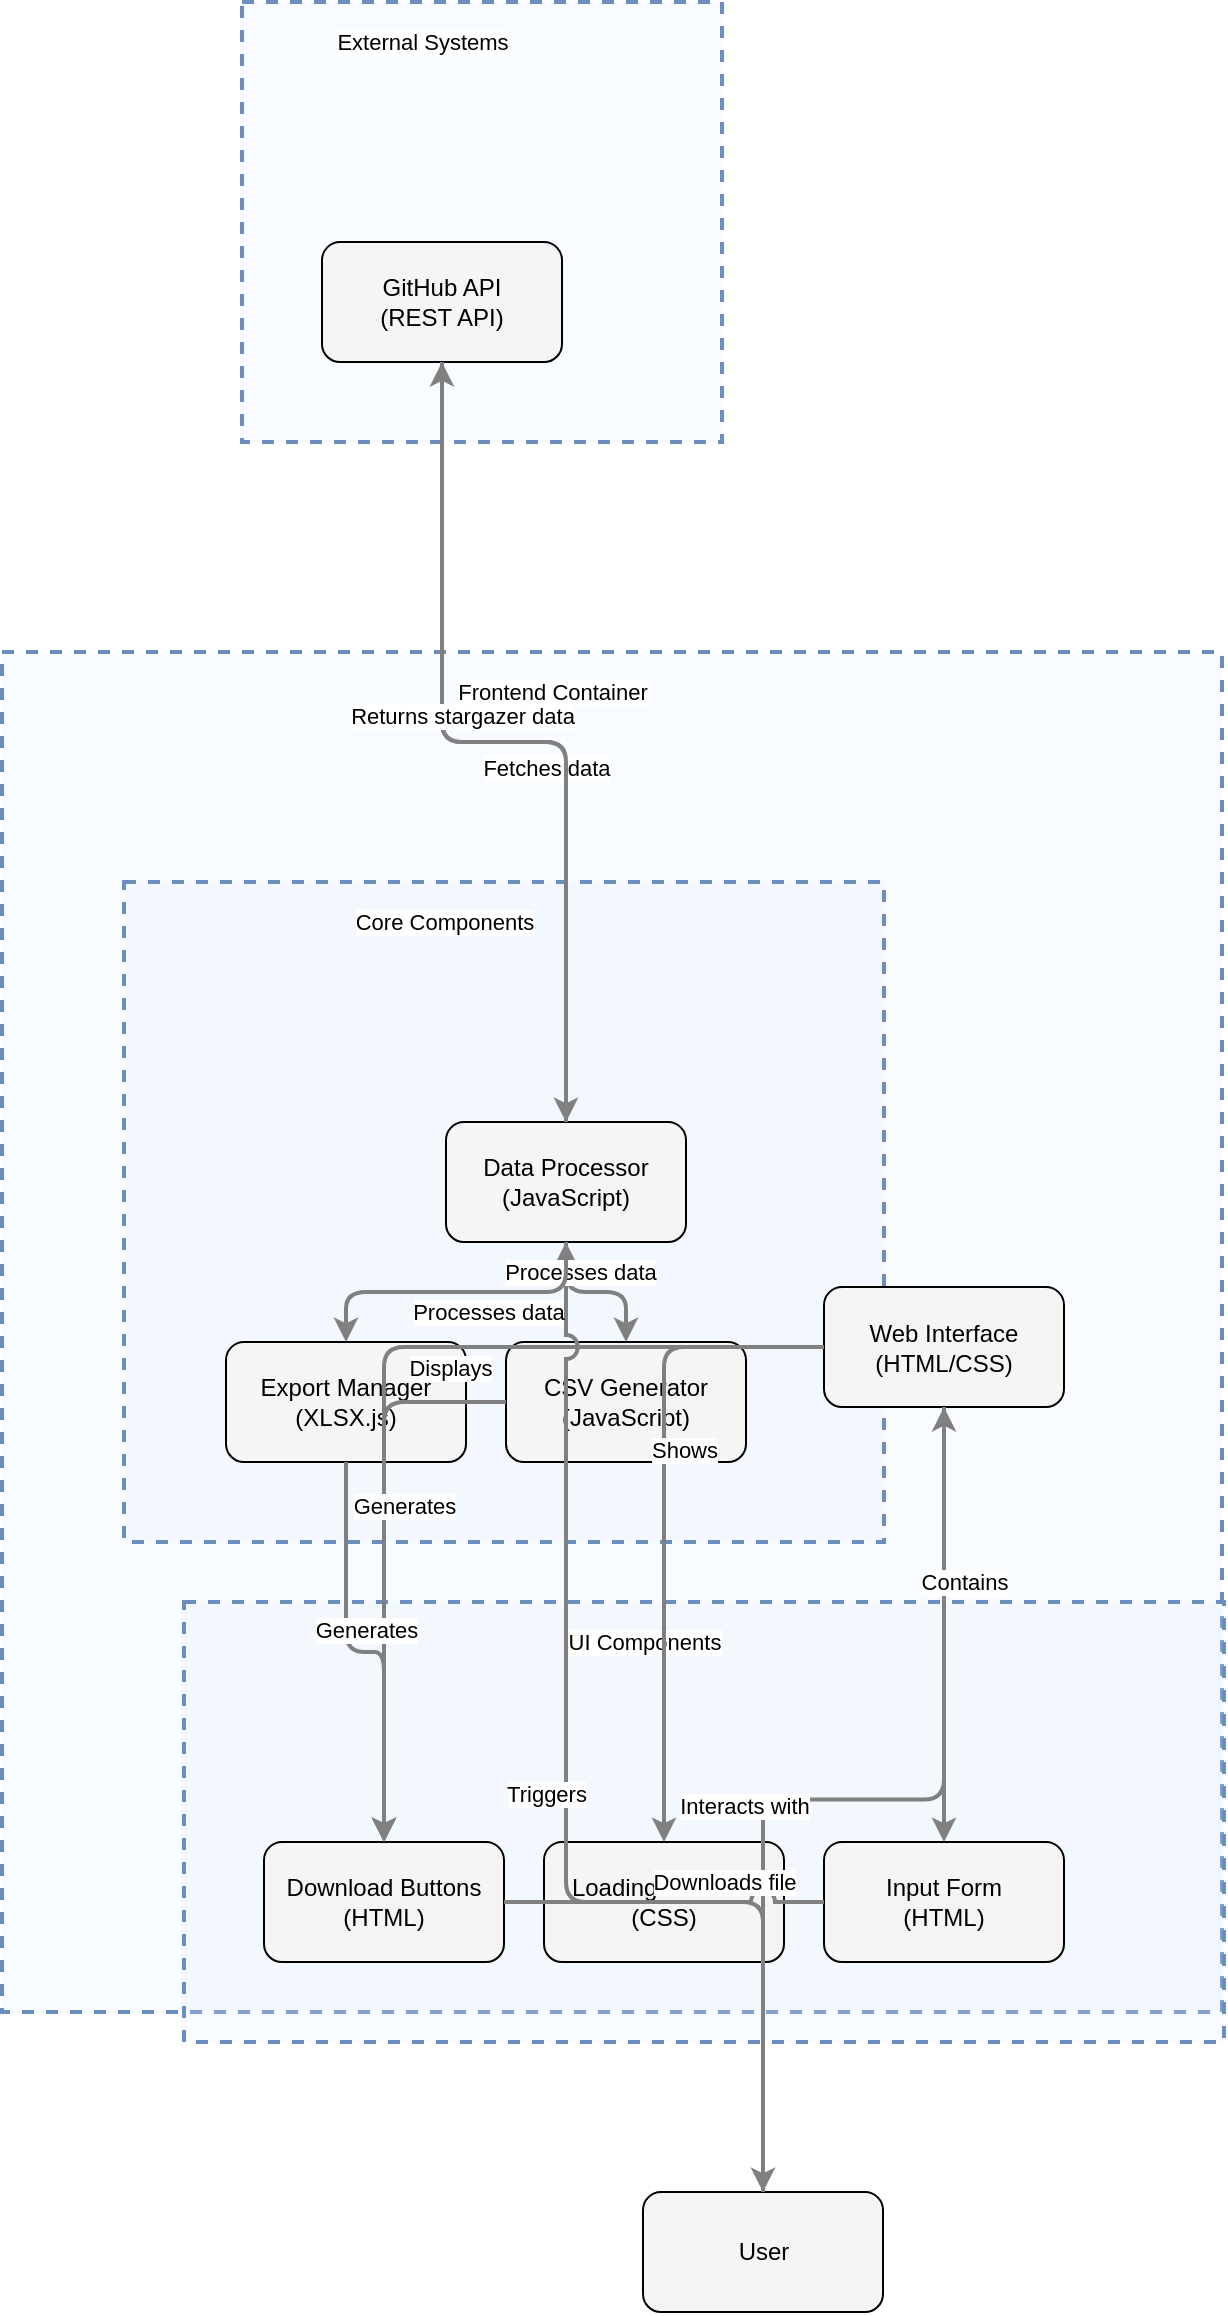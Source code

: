 <?xml version="1.0" encoding="UTF-8"?>
      <mxfile version="14.6.5" type="device">
        <diagram id="codeviz-diagram" name="System Diagram">
          <mxGraphModel dx="1000" dy="1000" grid="1" gridSize="10" guides="1" tooltips="1" connect="1" arrows="1" fold="1" page="1" pageScale="1" pageWidth="1169" pageHeight="827" math="0" shadow="0">
            <root>
              <mxCell id="0"/>
              <mxCell id="1" parent="0"/>
              <mxCell id="subGraph1" value="" style="html=1;whiteSpace=wrap;container=1;fillColor=#dae8fc;strokeColor=#6c8ebf;dashed=1;fillOpacity=20;strokeWidth=2;containerType=none;recursiveResize=0;movable=1;resizable=1;autosize=0;dropTarget=0" vertex="1" parent="subGraph2">
                <mxGeometry x="61" y="115" width="380" height="330" as="geometry"/>
              </mxCell>
              <mxCell id="subGraph1_label" value="Core Components" style="edgeLabel;html=1;align=center;verticalAlign=middle;resizable=0;labelBackgroundColor=white;spacing=5" vertex="1" parent="subGraph2">
                <mxGeometry x="69" y="123" width="304" height="24" as="geometry"/>
              </mxCell>
<mxCell id="subGraph0" value="" style="html=1;whiteSpace=wrap;container=1;fillColor=#dae8fc;strokeColor=#6c8ebf;dashed=1;fillOpacity=20;strokeWidth=2;containerType=none;recursiveResize=0;movable=1;resizable=1;autosize=0;dropTarget=0" vertex="1" parent="subGraph2">
                <mxGeometry x="91" y="475" width="520" height="220" as="geometry"/>
              </mxCell>
              <mxCell id="subGraph0_label" value="UI Components" style="edgeLabel;html=1;align=center;verticalAlign=middle;resizable=0;labelBackgroundColor=white;spacing=5" vertex="1" parent="subGraph2">
                <mxGeometry x="99" y="483" width="444" height="24" as="geometry"/>
              </mxCell>
<mxCell id="subGraph3" value="" style="html=1;whiteSpace=wrap;container=1;fillColor=#dae8fc;strokeColor=#6c8ebf;dashed=1;fillOpacity=20;strokeWidth=2;containerType=none;recursiveResize=0;movable=1;resizable=1;autosize=0;dropTarget=0" vertex="1" parent="1">
                <mxGeometry x="176" y="37.04" width="240" height="220" as="geometry"/>
              </mxCell>
              <mxCell id="subGraph3_label" value="External Systems" style="edgeLabel;html=1;align=center;verticalAlign=middle;resizable=0;labelBackgroundColor=white;spacing=5" vertex="1" parent="1">
                <mxGeometry x="184" y="45.04" width="164" height="24" as="geometry"/>
              </mxCell>
<mxCell id="subGraph2" value="" style="html=1;whiteSpace=wrap;container=1;fillColor=#dae8fc;strokeColor=#6c8ebf;dashed=1;fillOpacity=20;strokeWidth=2;containerType=none;recursiveResize=0;movable=1;resizable=1;autosize=0;dropTarget=0" vertex="1" parent="1">
                <mxGeometry x="56" y="362.04" width="610" height="680" as="geometry"/>
              </mxCell>
              <mxCell id="subGraph2_label" value="Frontend Container" style="edgeLabel;html=1;align=center;verticalAlign=middle;resizable=0;labelBackgroundColor=white;spacing=5" vertex="1" parent="1">
                <mxGeometry x="64" y="370.04" width="534" height="24" as="geometry"/>
              </mxCell>
              <mxCell id="User" value="User" style="rounded=1;whiteSpace=wrap;html=1;fillColor=#f5f5f5" vertex="1" parent="1">
                    <mxGeometry x="376.5" y="1132.04" width="120" height="60" as="geometry"/>
                  </mxCell>
<mxCell id="WebUI" value="Web Interface&lt;br&gt;(HTML/CSS)" style="rounded=1;whiteSpace=wrap;html=1;fillColor=#f5f5f5" vertex="1" parent="subGraph2">
                    <mxGeometry x="411" y="317.5" width="120" height="60" as="geometry"/>
                  </mxCell>
<mxCell id="InputForm" value="Input Form&lt;br&gt;(HTML)" style="rounded=1;whiteSpace=wrap;html=1;fillColor=#f5f5f5" vertex="1" parent="subGraph0">
                    <mxGeometry x="320" y="120" width="120" height="60" as="geometry"/>
                  </mxCell>
<mxCell id="LoadingIndicator" value="Loading Indicator&lt;br&gt;(CSS)" style="rounded=1;whiteSpace=wrap;html=1;fillColor=#f5f5f5" vertex="1" parent="subGraph0">
                    <mxGeometry x="180" y="120" width="120" height="60" as="geometry"/>
                  </mxCell>
<mxCell id="DownloadButtons" value="Download Buttons&lt;br&gt;(HTML)" style="rounded=1;whiteSpace=wrap;html=1;fillColor=#f5f5f5" vertex="1" parent="subGraph0">
                    <mxGeometry x="40" y="120" width="120" height="60" as="geometry"/>
                  </mxCell>
<mxCell id="DataProcessor" value="Data Processor&lt;br&gt;(JavaScript)" style="rounded=1;whiteSpace=wrap;html=1;fillColor=#f5f5f5" vertex="1" parent="subGraph1">
                    <mxGeometry x="161" y="120" width="120" height="60" as="geometry"/>
                  </mxCell>
<mxCell id="ExportManager" value="Export Manager&lt;br&gt;(XLSX.js)" style="rounded=1;whiteSpace=wrap;html=1;fillColor=#f5f5f5" vertex="1" parent="subGraph1">
                    <mxGeometry x="51" y="230" width="120" height="60" as="geometry"/>
                  </mxCell>
<mxCell id="CSVGenerator" value="CSV Generator&lt;br&gt;(JavaScript)" style="rounded=1;whiteSpace=wrap;html=1;fillColor=#f5f5f5" vertex="1" parent="subGraph1">
                    <mxGeometry x="191" y="230" width="120" height="60" as="geometry"/>
                  </mxCell>
<mxCell id="GitHubAPI" value="GitHub API&lt;br&gt;(REST API)" style="rounded=1;whiteSpace=wrap;html=1;fillColor=#f5f5f5" vertex="1" parent="subGraph3">
                    <mxGeometry x="40" y="120" width="120" height="60" as="geometry"/>
                  </mxCell>
              <mxCell id="edge-L_User_WebUI_0" style="edgeStyle=orthogonalEdgeStyle;rounded=1;orthogonalLoop=1;jettySize=auto;html=1;strokeColor=#808080;strokeWidth=2;jumpStyle=arc;jumpSize=10;spacing=15;labelBackgroundColor=white;labelBorderColor=none" edge="1" parent="1" source="User" target="WebUI">
                  <mxGeometry relative="1" as="geometry"/>
                </mxCell>
                <mxCell id="edge-L_User_WebUI_0_label" value="Interacts with" style="edgeLabel;html=1;align=center;verticalAlign=middle;resizable=0;points=[];" vertex="1" connectable="0" parent="edge-L_User_WebUI_0">
                  <mxGeometry x="-0.2" y="10" relative="1" as="geometry">
                    <mxPoint as="offset"/>
                  </mxGeometry>
                </mxCell>
<mxCell id="edge-L_WebUI_InputForm_1" style="edgeStyle=orthogonalEdgeStyle;rounded=1;orthogonalLoop=1;jettySize=auto;html=1;strokeColor=#808080;strokeWidth=2;jumpStyle=arc;jumpSize=10;spacing=15;labelBackgroundColor=white;labelBorderColor=none" edge="1" parent="1" source="WebUI" target="InputForm">
                  <mxGeometry relative="1" as="geometry"/>
                </mxCell>
                <mxCell id="edge-L_WebUI_InputForm_1_label" value="Contains" style="edgeLabel;html=1;align=center;verticalAlign=middle;resizable=0;points=[];" vertex="1" connectable="0" parent="edge-L_WebUI_InputForm_1">
                  <mxGeometry x="-0.2" y="10" relative="1" as="geometry">
                    <mxPoint as="offset"/>
                  </mxGeometry>
                </mxCell>
<mxCell id="edge-L_WebUI_LoadingIndicator_2" style="edgeStyle=orthogonalEdgeStyle;rounded=1;orthogonalLoop=1;jettySize=auto;html=1;strokeColor=#808080;strokeWidth=2;jumpStyle=arc;jumpSize=10;spacing=15;labelBackgroundColor=white;labelBorderColor=none" edge="1" parent="1" source="WebUI" target="LoadingIndicator">
                  <mxGeometry relative="1" as="geometry"/>
                </mxCell>
                <mxCell id="edge-L_WebUI_LoadingIndicator_2_label" value="Shows" style="edgeLabel;html=1;align=center;verticalAlign=middle;resizable=0;points=[];" vertex="1" connectable="0" parent="edge-L_WebUI_LoadingIndicator_2">
                  <mxGeometry x="-0.2" y="10" relative="1" as="geometry">
                    <mxPoint as="offset"/>
                  </mxGeometry>
                </mxCell>
<mxCell id="edge-L_WebUI_DownloadButtons_3" style="edgeStyle=orthogonalEdgeStyle;rounded=1;orthogonalLoop=1;jettySize=auto;html=1;strokeColor=#808080;strokeWidth=2;jumpStyle=arc;jumpSize=10;spacing=15;labelBackgroundColor=white;labelBorderColor=none" edge="1" parent="1" source="WebUI" target="DownloadButtons">
                  <mxGeometry relative="1" as="geometry"/>
                </mxCell>
                <mxCell id="edge-L_WebUI_DownloadButtons_3_label" value="Displays" style="edgeLabel;html=1;align=center;verticalAlign=middle;resizable=0;points=[];" vertex="1" connectable="0" parent="edge-L_WebUI_DownloadButtons_3">
                  <mxGeometry x="-0.2" y="10" relative="1" as="geometry">
                    <mxPoint as="offset"/>
                  </mxGeometry>
                </mxCell>
<mxCell id="edge-L_InputForm_DataProcessor_4" style="edgeStyle=orthogonalEdgeStyle;rounded=1;orthogonalLoop=1;jettySize=auto;html=1;strokeColor=#808080;strokeWidth=2;jumpStyle=arc;jumpSize=10;spacing=15;labelBackgroundColor=white;labelBorderColor=none" edge="1" parent="1" source="InputForm" target="DataProcessor">
                  <mxGeometry relative="1" as="geometry"/>
                </mxCell>
                <mxCell id="edge-L_InputForm_DataProcessor_4_label" value="Triggers" style="edgeLabel;html=1;align=center;verticalAlign=middle;resizable=0;points=[];" vertex="1" connectable="0" parent="edge-L_InputForm_DataProcessor_4">
                  <mxGeometry x="-0.2" y="10" relative="1" as="geometry">
                    <mxPoint as="offset"/>
                  </mxGeometry>
                </mxCell>
<mxCell id="edge-L_DataProcessor_GitHubAPI_5" style="edgeStyle=orthogonalEdgeStyle;rounded=1;orthogonalLoop=1;jettySize=auto;html=1;strokeColor=#808080;strokeWidth=2;jumpStyle=arc;jumpSize=10;spacing=15;labelBackgroundColor=white;labelBorderColor=none" edge="1" parent="1" source="DataProcessor" target="GitHubAPI">
                  <mxGeometry relative="1" as="geometry"/>
                </mxCell>
                <mxCell id="edge-L_DataProcessor_GitHubAPI_5_label" value="Fetches data" style="edgeLabel;html=1;align=center;verticalAlign=middle;resizable=0;points=[];" vertex="1" connectable="0" parent="edge-L_DataProcessor_GitHubAPI_5">
                  <mxGeometry x="-0.2" y="10" relative="1" as="geometry">
                    <mxPoint as="offset"/>
                  </mxGeometry>
                </mxCell>
<mxCell id="edge-L_GitHubAPI_DataProcessor_6" style="edgeStyle=orthogonalEdgeStyle;rounded=1;orthogonalLoop=1;jettySize=auto;html=1;strokeColor=#808080;strokeWidth=2;jumpStyle=arc;jumpSize=10;spacing=15;labelBackgroundColor=white;labelBorderColor=none" edge="1" parent="1" source="GitHubAPI" target="DataProcessor">
                  <mxGeometry relative="1" as="geometry"/>
                </mxCell>
                <mxCell id="edge-L_GitHubAPI_DataProcessor_6_label" value="Returns stargazer data" style="edgeLabel;html=1;align=center;verticalAlign=middle;resizable=0;points=[];" vertex="1" connectable="0" parent="edge-L_GitHubAPI_DataProcessor_6">
                  <mxGeometry x="-0.2" y="10" relative="1" as="geometry">
                    <mxPoint as="offset"/>
                  </mxGeometry>
                </mxCell>
<mxCell id="edge-L_DataProcessor_CSVGenerator_7" style="edgeStyle=orthogonalEdgeStyle;rounded=1;orthogonalLoop=1;jettySize=auto;html=1;strokeColor=#808080;strokeWidth=2;jumpStyle=arc;jumpSize=10;spacing=15;labelBackgroundColor=white;labelBorderColor=none" edge="1" parent="1" source="DataProcessor" target="CSVGenerator">
                  <mxGeometry relative="1" as="geometry"/>
                </mxCell>
                <mxCell id="edge-L_DataProcessor_CSVGenerator_7_label" value="Processes data" style="edgeLabel;html=1;align=center;verticalAlign=middle;resizable=0;points=[];" vertex="1" connectable="0" parent="edge-L_DataProcessor_CSVGenerator_7">
                  <mxGeometry x="-0.2" y="10" relative="1" as="geometry">
                    <mxPoint as="offset"/>
                  </mxGeometry>
                </mxCell>
<mxCell id="edge-L_DataProcessor_ExportManager_8" style="edgeStyle=orthogonalEdgeStyle;rounded=1;orthogonalLoop=1;jettySize=auto;html=1;strokeColor=#808080;strokeWidth=2;jumpStyle=arc;jumpSize=10;spacing=15;labelBackgroundColor=white;labelBorderColor=none" edge="1" parent="1" source="DataProcessor" target="ExportManager">
                  <mxGeometry relative="1" as="geometry"/>
                </mxCell>
                <mxCell id="edge-L_DataProcessor_ExportManager_8_label" value="Processes data" style="edgeLabel;html=1;align=center;verticalAlign=middle;resizable=0;points=[];" vertex="1" connectable="0" parent="edge-L_DataProcessor_ExportManager_8">
                  <mxGeometry x="-0.2" y="10" relative="1" as="geometry">
                    <mxPoint as="offset"/>
                  </mxGeometry>
                </mxCell>
<mxCell id="edge-L_CSVGenerator_DownloadButtons_9" style="edgeStyle=orthogonalEdgeStyle;rounded=1;orthogonalLoop=1;jettySize=auto;html=1;strokeColor=#808080;strokeWidth=2;jumpStyle=arc;jumpSize=10;spacing=15;labelBackgroundColor=white;labelBorderColor=none" edge="1" parent="1" source="CSVGenerator" target="DownloadButtons">
                  <mxGeometry relative="1" as="geometry"/>
                </mxCell>
                <mxCell id="edge-L_CSVGenerator_DownloadButtons_9_label" value="Generates" style="edgeLabel;html=1;align=center;verticalAlign=middle;resizable=0;points=[];" vertex="1" connectable="0" parent="edge-L_CSVGenerator_DownloadButtons_9">
                  <mxGeometry x="-0.2" y="10" relative="1" as="geometry">
                    <mxPoint as="offset"/>
                  </mxGeometry>
                </mxCell>
<mxCell id="edge-L_ExportManager_DownloadButtons_10" style="edgeStyle=orthogonalEdgeStyle;rounded=1;orthogonalLoop=1;jettySize=auto;html=1;strokeColor=#808080;strokeWidth=2;jumpStyle=arc;jumpSize=10;spacing=15;labelBackgroundColor=white;labelBorderColor=none" edge="1" parent="1" source="ExportManager" target="DownloadButtons">
                  <mxGeometry relative="1" as="geometry"/>
                </mxCell>
                <mxCell id="edge-L_ExportManager_DownloadButtons_10_label" value="Generates" style="edgeLabel;html=1;align=center;verticalAlign=middle;resizable=0;points=[];" vertex="1" connectable="0" parent="edge-L_ExportManager_DownloadButtons_10">
                  <mxGeometry x="-0.2" y="10" relative="1" as="geometry">
                    <mxPoint as="offset"/>
                  </mxGeometry>
                </mxCell>
<mxCell id="edge-L_DownloadButtons_User_11" style="edgeStyle=orthogonalEdgeStyle;rounded=1;orthogonalLoop=1;jettySize=auto;html=1;strokeColor=#808080;strokeWidth=2;jumpStyle=arc;jumpSize=10;spacing=15;labelBackgroundColor=white;labelBorderColor=none" edge="1" parent="1" source="DownloadButtons" target="User">
                  <mxGeometry relative="1" as="geometry"/>
                </mxCell>
                <mxCell id="edge-L_DownloadButtons_User_11_label" value="Downloads file" style="edgeLabel;html=1;align=center;verticalAlign=middle;resizable=0;points=[];" vertex="1" connectable="0" parent="edge-L_DownloadButtons_User_11">
                  <mxGeometry x="-0.2" y="10" relative="1" as="geometry">
                    <mxPoint as="offset"/>
                  </mxGeometry>
                </mxCell>
            </root>
          </mxGraphModel>
        </diagram>
      </mxfile>